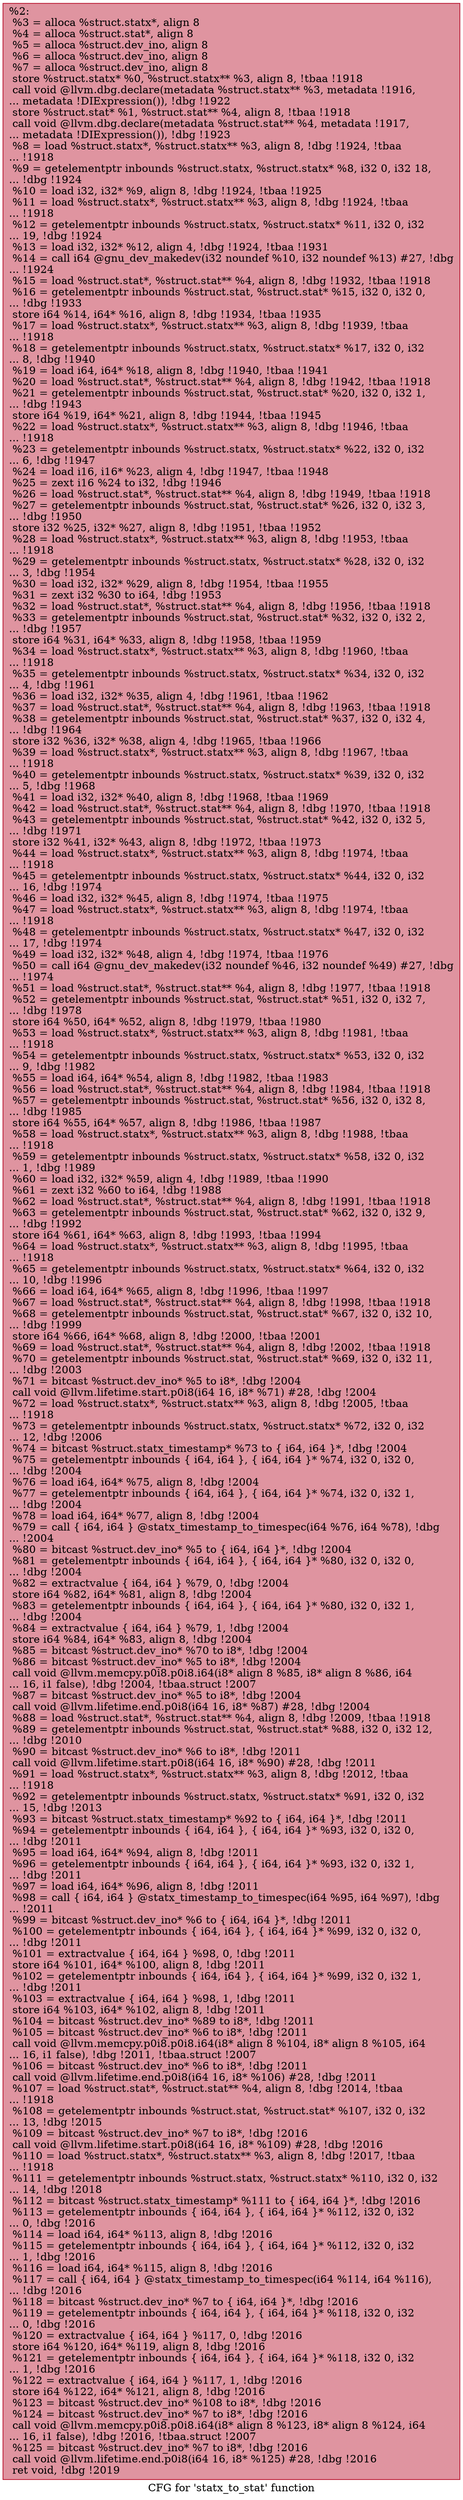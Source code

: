 digraph "CFG for 'statx_to_stat' function" {
	label="CFG for 'statx_to_stat' function";

	Node0x2029010 [shape=record,color="#b70d28ff", style=filled, fillcolor="#b70d2870",label="{%2:\l  %3 = alloca %struct.statx*, align 8\l  %4 = alloca %struct.stat*, align 8\l  %5 = alloca %struct.dev_ino, align 8\l  %6 = alloca %struct.dev_ino, align 8\l  %7 = alloca %struct.dev_ino, align 8\l  store %struct.statx* %0, %struct.statx** %3, align 8, !tbaa !1918\l  call void @llvm.dbg.declare(metadata %struct.statx** %3, metadata !1916,\l... metadata !DIExpression()), !dbg !1922\l  store %struct.stat* %1, %struct.stat** %4, align 8, !tbaa !1918\l  call void @llvm.dbg.declare(metadata %struct.stat** %4, metadata !1917,\l... metadata !DIExpression()), !dbg !1923\l  %8 = load %struct.statx*, %struct.statx** %3, align 8, !dbg !1924, !tbaa\l... !1918\l  %9 = getelementptr inbounds %struct.statx, %struct.statx* %8, i32 0, i32 18,\l... !dbg !1924\l  %10 = load i32, i32* %9, align 8, !dbg !1924, !tbaa !1925\l  %11 = load %struct.statx*, %struct.statx** %3, align 8, !dbg !1924, !tbaa\l... !1918\l  %12 = getelementptr inbounds %struct.statx, %struct.statx* %11, i32 0, i32\l... 19, !dbg !1924\l  %13 = load i32, i32* %12, align 4, !dbg !1924, !tbaa !1931\l  %14 = call i64 @gnu_dev_makedev(i32 noundef %10, i32 noundef %13) #27, !dbg\l... !1924\l  %15 = load %struct.stat*, %struct.stat** %4, align 8, !dbg !1932, !tbaa !1918\l  %16 = getelementptr inbounds %struct.stat, %struct.stat* %15, i32 0, i32 0,\l... !dbg !1933\l  store i64 %14, i64* %16, align 8, !dbg !1934, !tbaa !1935\l  %17 = load %struct.statx*, %struct.statx** %3, align 8, !dbg !1939, !tbaa\l... !1918\l  %18 = getelementptr inbounds %struct.statx, %struct.statx* %17, i32 0, i32\l... 8, !dbg !1940\l  %19 = load i64, i64* %18, align 8, !dbg !1940, !tbaa !1941\l  %20 = load %struct.stat*, %struct.stat** %4, align 8, !dbg !1942, !tbaa !1918\l  %21 = getelementptr inbounds %struct.stat, %struct.stat* %20, i32 0, i32 1,\l... !dbg !1943\l  store i64 %19, i64* %21, align 8, !dbg !1944, !tbaa !1945\l  %22 = load %struct.statx*, %struct.statx** %3, align 8, !dbg !1946, !tbaa\l... !1918\l  %23 = getelementptr inbounds %struct.statx, %struct.statx* %22, i32 0, i32\l... 6, !dbg !1947\l  %24 = load i16, i16* %23, align 4, !dbg !1947, !tbaa !1948\l  %25 = zext i16 %24 to i32, !dbg !1946\l  %26 = load %struct.stat*, %struct.stat** %4, align 8, !dbg !1949, !tbaa !1918\l  %27 = getelementptr inbounds %struct.stat, %struct.stat* %26, i32 0, i32 3,\l... !dbg !1950\l  store i32 %25, i32* %27, align 8, !dbg !1951, !tbaa !1952\l  %28 = load %struct.statx*, %struct.statx** %3, align 8, !dbg !1953, !tbaa\l... !1918\l  %29 = getelementptr inbounds %struct.statx, %struct.statx* %28, i32 0, i32\l... 3, !dbg !1954\l  %30 = load i32, i32* %29, align 8, !dbg !1954, !tbaa !1955\l  %31 = zext i32 %30 to i64, !dbg !1953\l  %32 = load %struct.stat*, %struct.stat** %4, align 8, !dbg !1956, !tbaa !1918\l  %33 = getelementptr inbounds %struct.stat, %struct.stat* %32, i32 0, i32 2,\l... !dbg !1957\l  store i64 %31, i64* %33, align 8, !dbg !1958, !tbaa !1959\l  %34 = load %struct.statx*, %struct.statx** %3, align 8, !dbg !1960, !tbaa\l... !1918\l  %35 = getelementptr inbounds %struct.statx, %struct.statx* %34, i32 0, i32\l... 4, !dbg !1961\l  %36 = load i32, i32* %35, align 4, !dbg !1961, !tbaa !1962\l  %37 = load %struct.stat*, %struct.stat** %4, align 8, !dbg !1963, !tbaa !1918\l  %38 = getelementptr inbounds %struct.stat, %struct.stat* %37, i32 0, i32 4,\l... !dbg !1964\l  store i32 %36, i32* %38, align 4, !dbg !1965, !tbaa !1966\l  %39 = load %struct.statx*, %struct.statx** %3, align 8, !dbg !1967, !tbaa\l... !1918\l  %40 = getelementptr inbounds %struct.statx, %struct.statx* %39, i32 0, i32\l... 5, !dbg !1968\l  %41 = load i32, i32* %40, align 8, !dbg !1968, !tbaa !1969\l  %42 = load %struct.stat*, %struct.stat** %4, align 8, !dbg !1970, !tbaa !1918\l  %43 = getelementptr inbounds %struct.stat, %struct.stat* %42, i32 0, i32 5,\l... !dbg !1971\l  store i32 %41, i32* %43, align 8, !dbg !1972, !tbaa !1973\l  %44 = load %struct.statx*, %struct.statx** %3, align 8, !dbg !1974, !tbaa\l... !1918\l  %45 = getelementptr inbounds %struct.statx, %struct.statx* %44, i32 0, i32\l... 16, !dbg !1974\l  %46 = load i32, i32* %45, align 8, !dbg !1974, !tbaa !1975\l  %47 = load %struct.statx*, %struct.statx** %3, align 8, !dbg !1974, !tbaa\l... !1918\l  %48 = getelementptr inbounds %struct.statx, %struct.statx* %47, i32 0, i32\l... 17, !dbg !1974\l  %49 = load i32, i32* %48, align 4, !dbg !1974, !tbaa !1976\l  %50 = call i64 @gnu_dev_makedev(i32 noundef %46, i32 noundef %49) #27, !dbg\l... !1974\l  %51 = load %struct.stat*, %struct.stat** %4, align 8, !dbg !1977, !tbaa !1918\l  %52 = getelementptr inbounds %struct.stat, %struct.stat* %51, i32 0, i32 7,\l... !dbg !1978\l  store i64 %50, i64* %52, align 8, !dbg !1979, !tbaa !1980\l  %53 = load %struct.statx*, %struct.statx** %3, align 8, !dbg !1981, !tbaa\l... !1918\l  %54 = getelementptr inbounds %struct.statx, %struct.statx* %53, i32 0, i32\l... 9, !dbg !1982\l  %55 = load i64, i64* %54, align 8, !dbg !1982, !tbaa !1983\l  %56 = load %struct.stat*, %struct.stat** %4, align 8, !dbg !1984, !tbaa !1918\l  %57 = getelementptr inbounds %struct.stat, %struct.stat* %56, i32 0, i32 8,\l... !dbg !1985\l  store i64 %55, i64* %57, align 8, !dbg !1986, !tbaa !1987\l  %58 = load %struct.statx*, %struct.statx** %3, align 8, !dbg !1988, !tbaa\l... !1918\l  %59 = getelementptr inbounds %struct.statx, %struct.statx* %58, i32 0, i32\l... 1, !dbg !1989\l  %60 = load i32, i32* %59, align 4, !dbg !1989, !tbaa !1990\l  %61 = zext i32 %60 to i64, !dbg !1988\l  %62 = load %struct.stat*, %struct.stat** %4, align 8, !dbg !1991, !tbaa !1918\l  %63 = getelementptr inbounds %struct.stat, %struct.stat* %62, i32 0, i32 9,\l... !dbg !1992\l  store i64 %61, i64* %63, align 8, !dbg !1993, !tbaa !1994\l  %64 = load %struct.statx*, %struct.statx** %3, align 8, !dbg !1995, !tbaa\l... !1918\l  %65 = getelementptr inbounds %struct.statx, %struct.statx* %64, i32 0, i32\l... 10, !dbg !1996\l  %66 = load i64, i64* %65, align 8, !dbg !1996, !tbaa !1997\l  %67 = load %struct.stat*, %struct.stat** %4, align 8, !dbg !1998, !tbaa !1918\l  %68 = getelementptr inbounds %struct.stat, %struct.stat* %67, i32 0, i32 10,\l... !dbg !1999\l  store i64 %66, i64* %68, align 8, !dbg !2000, !tbaa !2001\l  %69 = load %struct.stat*, %struct.stat** %4, align 8, !dbg !2002, !tbaa !1918\l  %70 = getelementptr inbounds %struct.stat, %struct.stat* %69, i32 0, i32 11,\l... !dbg !2003\l  %71 = bitcast %struct.dev_ino* %5 to i8*, !dbg !2004\l  call void @llvm.lifetime.start.p0i8(i64 16, i8* %71) #28, !dbg !2004\l  %72 = load %struct.statx*, %struct.statx** %3, align 8, !dbg !2005, !tbaa\l... !1918\l  %73 = getelementptr inbounds %struct.statx, %struct.statx* %72, i32 0, i32\l... 12, !dbg !2006\l  %74 = bitcast %struct.statx_timestamp* %73 to \{ i64, i64 \}*, !dbg !2004\l  %75 = getelementptr inbounds \{ i64, i64 \}, \{ i64, i64 \}* %74, i32 0, i32 0,\l... !dbg !2004\l  %76 = load i64, i64* %75, align 8, !dbg !2004\l  %77 = getelementptr inbounds \{ i64, i64 \}, \{ i64, i64 \}* %74, i32 0, i32 1,\l... !dbg !2004\l  %78 = load i64, i64* %77, align 8, !dbg !2004\l  %79 = call \{ i64, i64 \} @statx_timestamp_to_timespec(i64 %76, i64 %78), !dbg\l... !2004\l  %80 = bitcast %struct.dev_ino* %5 to \{ i64, i64 \}*, !dbg !2004\l  %81 = getelementptr inbounds \{ i64, i64 \}, \{ i64, i64 \}* %80, i32 0, i32 0,\l... !dbg !2004\l  %82 = extractvalue \{ i64, i64 \} %79, 0, !dbg !2004\l  store i64 %82, i64* %81, align 8, !dbg !2004\l  %83 = getelementptr inbounds \{ i64, i64 \}, \{ i64, i64 \}* %80, i32 0, i32 1,\l... !dbg !2004\l  %84 = extractvalue \{ i64, i64 \} %79, 1, !dbg !2004\l  store i64 %84, i64* %83, align 8, !dbg !2004\l  %85 = bitcast %struct.dev_ino* %70 to i8*, !dbg !2004\l  %86 = bitcast %struct.dev_ino* %5 to i8*, !dbg !2004\l  call void @llvm.memcpy.p0i8.p0i8.i64(i8* align 8 %85, i8* align 8 %86, i64\l... 16, i1 false), !dbg !2004, !tbaa.struct !2007\l  %87 = bitcast %struct.dev_ino* %5 to i8*, !dbg !2004\l  call void @llvm.lifetime.end.p0i8(i64 16, i8* %87) #28, !dbg !2004\l  %88 = load %struct.stat*, %struct.stat** %4, align 8, !dbg !2009, !tbaa !1918\l  %89 = getelementptr inbounds %struct.stat, %struct.stat* %88, i32 0, i32 12,\l... !dbg !2010\l  %90 = bitcast %struct.dev_ino* %6 to i8*, !dbg !2011\l  call void @llvm.lifetime.start.p0i8(i64 16, i8* %90) #28, !dbg !2011\l  %91 = load %struct.statx*, %struct.statx** %3, align 8, !dbg !2012, !tbaa\l... !1918\l  %92 = getelementptr inbounds %struct.statx, %struct.statx* %91, i32 0, i32\l... 15, !dbg !2013\l  %93 = bitcast %struct.statx_timestamp* %92 to \{ i64, i64 \}*, !dbg !2011\l  %94 = getelementptr inbounds \{ i64, i64 \}, \{ i64, i64 \}* %93, i32 0, i32 0,\l... !dbg !2011\l  %95 = load i64, i64* %94, align 8, !dbg !2011\l  %96 = getelementptr inbounds \{ i64, i64 \}, \{ i64, i64 \}* %93, i32 0, i32 1,\l... !dbg !2011\l  %97 = load i64, i64* %96, align 8, !dbg !2011\l  %98 = call \{ i64, i64 \} @statx_timestamp_to_timespec(i64 %95, i64 %97), !dbg\l... !2011\l  %99 = bitcast %struct.dev_ino* %6 to \{ i64, i64 \}*, !dbg !2011\l  %100 = getelementptr inbounds \{ i64, i64 \}, \{ i64, i64 \}* %99, i32 0, i32 0,\l... !dbg !2011\l  %101 = extractvalue \{ i64, i64 \} %98, 0, !dbg !2011\l  store i64 %101, i64* %100, align 8, !dbg !2011\l  %102 = getelementptr inbounds \{ i64, i64 \}, \{ i64, i64 \}* %99, i32 0, i32 1,\l... !dbg !2011\l  %103 = extractvalue \{ i64, i64 \} %98, 1, !dbg !2011\l  store i64 %103, i64* %102, align 8, !dbg !2011\l  %104 = bitcast %struct.dev_ino* %89 to i8*, !dbg !2011\l  %105 = bitcast %struct.dev_ino* %6 to i8*, !dbg !2011\l  call void @llvm.memcpy.p0i8.p0i8.i64(i8* align 8 %104, i8* align 8 %105, i64\l... 16, i1 false), !dbg !2011, !tbaa.struct !2007\l  %106 = bitcast %struct.dev_ino* %6 to i8*, !dbg !2011\l  call void @llvm.lifetime.end.p0i8(i64 16, i8* %106) #28, !dbg !2011\l  %107 = load %struct.stat*, %struct.stat** %4, align 8, !dbg !2014, !tbaa\l... !1918\l  %108 = getelementptr inbounds %struct.stat, %struct.stat* %107, i32 0, i32\l... 13, !dbg !2015\l  %109 = bitcast %struct.dev_ino* %7 to i8*, !dbg !2016\l  call void @llvm.lifetime.start.p0i8(i64 16, i8* %109) #28, !dbg !2016\l  %110 = load %struct.statx*, %struct.statx** %3, align 8, !dbg !2017, !tbaa\l... !1918\l  %111 = getelementptr inbounds %struct.statx, %struct.statx* %110, i32 0, i32\l... 14, !dbg !2018\l  %112 = bitcast %struct.statx_timestamp* %111 to \{ i64, i64 \}*, !dbg !2016\l  %113 = getelementptr inbounds \{ i64, i64 \}, \{ i64, i64 \}* %112, i32 0, i32\l... 0, !dbg !2016\l  %114 = load i64, i64* %113, align 8, !dbg !2016\l  %115 = getelementptr inbounds \{ i64, i64 \}, \{ i64, i64 \}* %112, i32 0, i32\l... 1, !dbg !2016\l  %116 = load i64, i64* %115, align 8, !dbg !2016\l  %117 = call \{ i64, i64 \} @statx_timestamp_to_timespec(i64 %114, i64 %116),\l... !dbg !2016\l  %118 = bitcast %struct.dev_ino* %7 to \{ i64, i64 \}*, !dbg !2016\l  %119 = getelementptr inbounds \{ i64, i64 \}, \{ i64, i64 \}* %118, i32 0, i32\l... 0, !dbg !2016\l  %120 = extractvalue \{ i64, i64 \} %117, 0, !dbg !2016\l  store i64 %120, i64* %119, align 8, !dbg !2016\l  %121 = getelementptr inbounds \{ i64, i64 \}, \{ i64, i64 \}* %118, i32 0, i32\l... 1, !dbg !2016\l  %122 = extractvalue \{ i64, i64 \} %117, 1, !dbg !2016\l  store i64 %122, i64* %121, align 8, !dbg !2016\l  %123 = bitcast %struct.dev_ino* %108 to i8*, !dbg !2016\l  %124 = bitcast %struct.dev_ino* %7 to i8*, !dbg !2016\l  call void @llvm.memcpy.p0i8.p0i8.i64(i8* align 8 %123, i8* align 8 %124, i64\l... 16, i1 false), !dbg !2016, !tbaa.struct !2007\l  %125 = bitcast %struct.dev_ino* %7 to i8*, !dbg !2016\l  call void @llvm.lifetime.end.p0i8(i64 16, i8* %125) #28, !dbg !2016\l  ret void, !dbg !2019\l}"];
}
